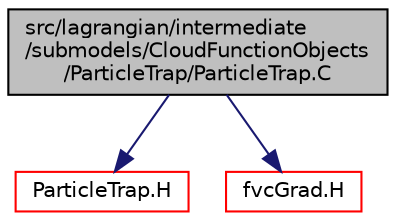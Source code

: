 digraph "src/lagrangian/intermediate/submodels/CloudFunctionObjects/ParticleTrap/ParticleTrap.C"
{
  bgcolor="transparent";
  edge [fontname="Helvetica",fontsize="10",labelfontname="Helvetica",labelfontsize="10"];
  node [fontname="Helvetica",fontsize="10",shape=record];
  Node1 [label="src/lagrangian/intermediate\l/submodels/CloudFunctionObjects\l/ParticleTrap/ParticleTrap.C",height=0.2,width=0.4,color="black", fillcolor="grey75", style="filled", fontcolor="black"];
  Node1 -> Node2 [color="midnightblue",fontsize="10",style="solid",fontname="Helvetica"];
  Node2 [label="ParticleTrap.H",height=0.2,width=0.4,color="red",URL="$a06614.html"];
  Node1 -> Node3 [color="midnightblue",fontsize="10",style="solid",fontname="Helvetica"];
  Node3 [label="fvcGrad.H",height=0.2,width=0.4,color="red",URL="$a05700.html",tooltip="Calculate the gradient of the given field. "];
}
